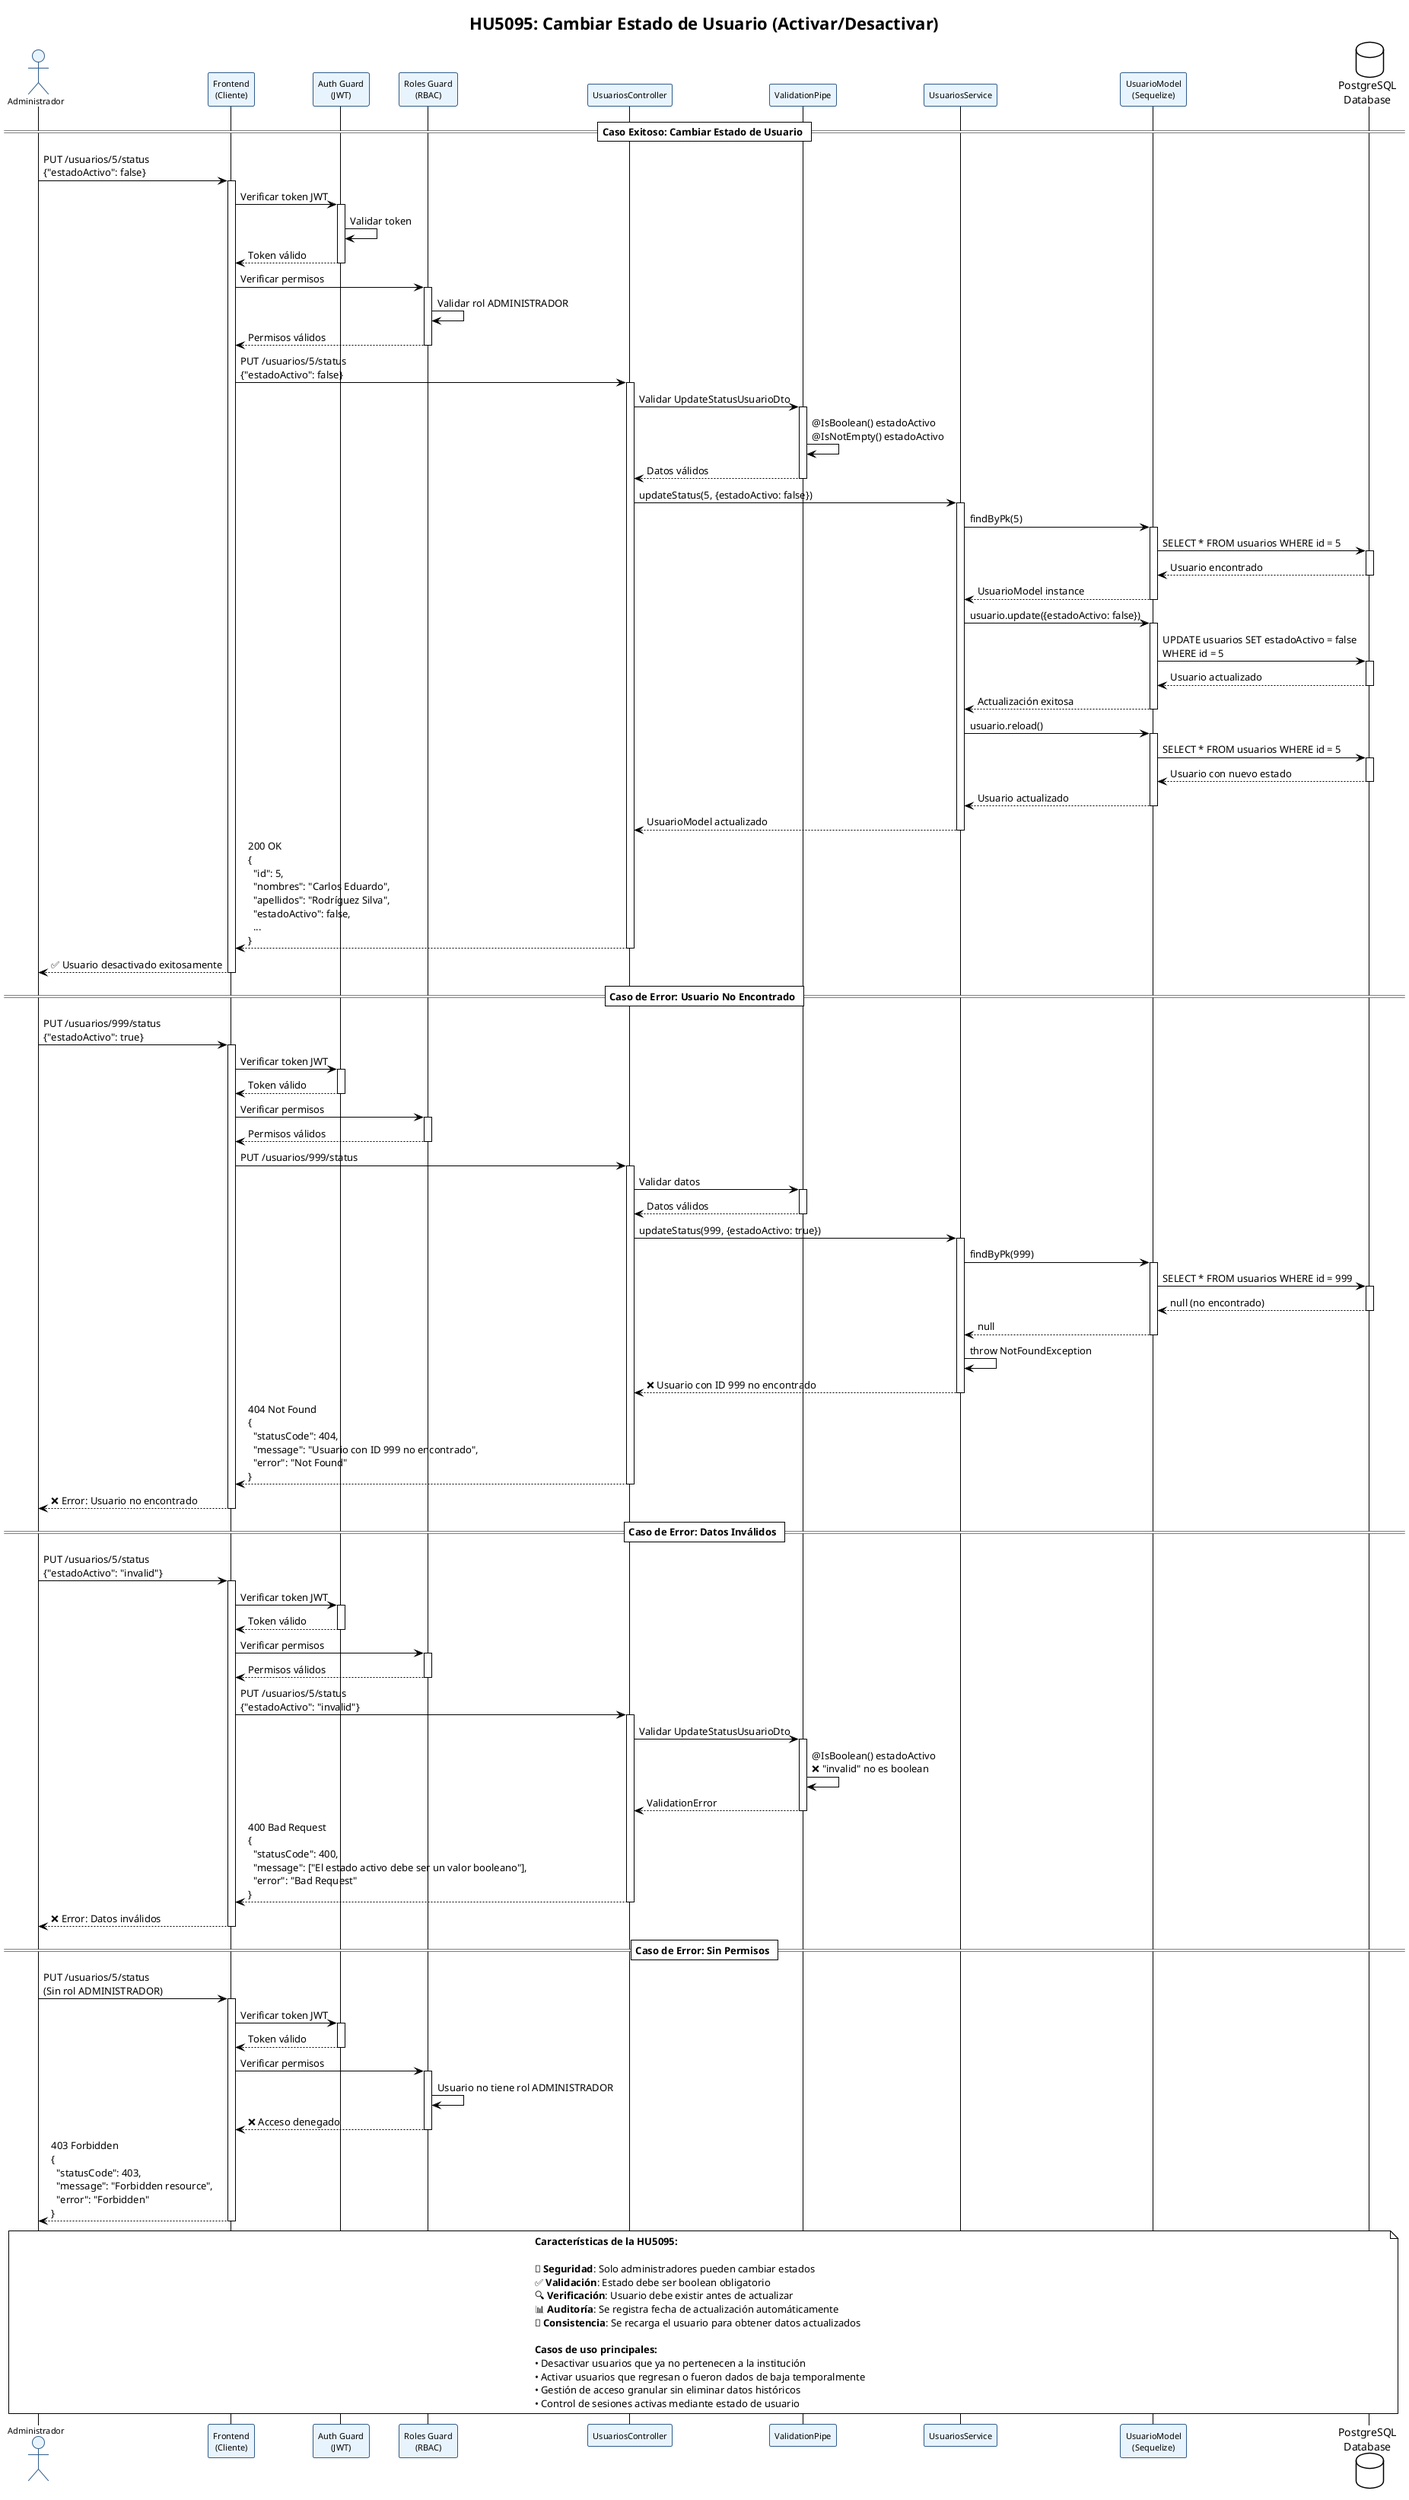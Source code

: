 @startuml diagrama-secuencia-cambiar-estado-usuario
!theme plain
skinparam backgroundColor #FFFFFF
skinparam sequenceParticipantBorderColor #2E5C8B
skinparam sequenceActorBorderColor #2E5C8B
skinparam sequenceActorBackgroundColor #E8F4FD
skinparam sequenceParticipantBackgroundColor #E8F4FD
skinparam sequenceMessageTextSize 11
skinparam sequenceActorFontSize 11
skinparam sequenceParticipantFontSize 11

title HU5095: Cambiar Estado de Usuario (Activar/Desactivar)

actor "Administrador" as admin
participant "Frontend\n(Cliente)" as frontend
participant "Auth Guard\n(JWT)" as auth
participant "Roles Guard\n(RBAC)" as roles
participant "UsuariosController" as controller
participant "ValidationPipe" as validator
participant "UsuariosService" as service
participant "UsuarioModel\n(Sequelize)" as model
database "PostgreSQL\nDatabase" as db

== Caso Exitoso: Cambiar Estado de Usuario ==

admin -> frontend: PUT /usuarios/5/status\n{"estadoActivo": false}
activate frontend

frontend -> auth: Verificar token JWT
activate auth
auth -> auth: Validar token
auth --> frontend: Token válido
deactivate auth

frontend -> roles: Verificar permisos
activate roles
roles -> roles: Validar rol ADMINISTRADOR
roles --> frontend: Permisos válidos
deactivate roles

frontend -> controller: PUT /usuarios/5/status\n{"estadoActivo": false}
activate controller

controller -> validator: Validar UpdateStatusUsuarioDto
activate validator
validator -> validator: @IsBoolean() estadoActivo\n@IsNotEmpty() estadoActivo
validator --> controller: Datos válidos
deactivate validator

controller -> service: updateStatus(5, {estadoActivo: false})
activate service

service -> model: findByPk(5)
activate model
model -> db: SELECT * FROM usuarios WHERE id = 5
activate db
db --> model: Usuario encontrado
deactivate db
model --> service: UsuarioModel instance
deactivate model

service -> model: usuario.update({estadoActivo: false})
activate model
model -> db: UPDATE usuarios SET estadoActivo = false\nWHERE id = 5
activate db
db --> model: Usuario actualizado
deactivate db
model --> service: Actualización exitosa
deactivate model

service -> model: usuario.reload()
activate model
model -> db: SELECT * FROM usuarios WHERE id = 5
activate db
db --> model: Usuario con nuevo estado
deactivate db
model --> service: Usuario actualizado
deactivate model

service --> controller: UsuarioModel actualizado
deactivate service

controller --> frontend: 200 OK\n{\n  "id": 5,\n  "nombres": "Carlos Eduardo",\n  "apellidos": "Rodríguez Silva",\n  "estadoActivo": false,\n  ...\n}
deactivate controller

frontend --> admin: ✅ Usuario desactivado exitosamente
deactivate frontend

== Caso de Error: Usuario No Encontrado ==

admin -> frontend: PUT /usuarios/999/status\n{"estadoActivo": true}
activate frontend

frontend -> auth: Verificar token JWT
activate auth
auth --> frontend: Token válido
deactivate auth

frontend -> roles: Verificar permisos
activate roles
roles --> frontend: Permisos válidos
deactivate roles

frontend -> controller: PUT /usuarios/999/status
activate controller

controller -> validator: Validar datos
activate validator
validator --> controller: Datos válidos
deactivate validator

controller -> service: updateStatus(999, {estadoActivo: true})
activate service

service -> model: findByPk(999)
activate model
model -> db: SELECT * FROM usuarios WHERE id = 999
activate db
db --> model: null (no encontrado)
deactivate db
model --> service: null
deactivate model

service -> service: throw NotFoundException
service --> controller: ❌ Usuario con ID 999 no encontrado
deactivate service

controller --> frontend: 404 Not Found\n{\n  "statusCode": 404,\n  "message": "Usuario con ID 999 no encontrado",\n  "error": "Not Found"\n}
deactivate controller

frontend --> admin: ❌ Error: Usuario no encontrado
deactivate frontend

== Caso de Error: Datos Inválidos ==

admin -> frontend: PUT /usuarios/5/status\n{"estadoActivo": "invalid"}
activate frontend

frontend -> auth: Verificar token JWT
activate auth
auth --> frontend: Token válido
deactivate auth

frontend -> roles: Verificar permisos
activate roles
roles --> frontend: Permisos válidos
deactivate roles

frontend -> controller: PUT /usuarios/5/status\n{"estadoActivo": "invalid"}
activate controller

controller -> validator: Validar UpdateStatusUsuarioDto
activate validator
validator -> validator: @IsBoolean() estadoActivo\n❌ "invalid" no es boolean
validator --> controller: ValidationError
deactivate validator

controller --> frontend: 400 Bad Request\n{\n  "statusCode": 400,\n  "message": ["El estado activo debe ser un valor booleano"],\n  "error": "Bad Request"\n}
deactivate controller

frontend --> admin: ❌ Error: Datos inválidos
deactivate frontend

== Caso de Error: Sin Permisos ==

admin -> frontend: PUT /usuarios/5/status\n(Sin rol ADMINISTRADOR)
activate frontend

frontend -> auth: Verificar token JWT
activate auth
auth --> frontend: Token válido
deactivate auth

frontend -> roles: Verificar permisos
activate roles
roles -> roles: Usuario no tiene rol ADMINISTRADOR
roles --> frontend: ❌ Acceso denegado
deactivate roles

frontend --> admin: 403 Forbidden\n{\n  "statusCode": 403,\n  "message": "Forbidden resource",\n  "error": "Forbidden"\n}
deactivate frontend

note over admin, db
  **Características de la HU5095:**
  
  🔐 **Seguridad**: Solo administradores pueden cambiar estados
  ✅ **Validación**: Estado debe ser boolean obligatorio
  🔍 **Verificación**: Usuario debe existir antes de actualizar
  📊 **Auditoría**: Se registra fecha de actualización automáticamente
  🔄 **Consistencia**: Se recarga el usuario para obtener datos actualizados
  
  **Casos de uso principales:**
  • Desactivar usuarios que ya no pertenecen a la institución
  • Activar usuarios que regresan o fueron dados de baja temporalmente
  • Gestión de acceso granular sin eliminar datos históricos
  • Control de sesiones activas mediante estado de usuario
end note

@enduml